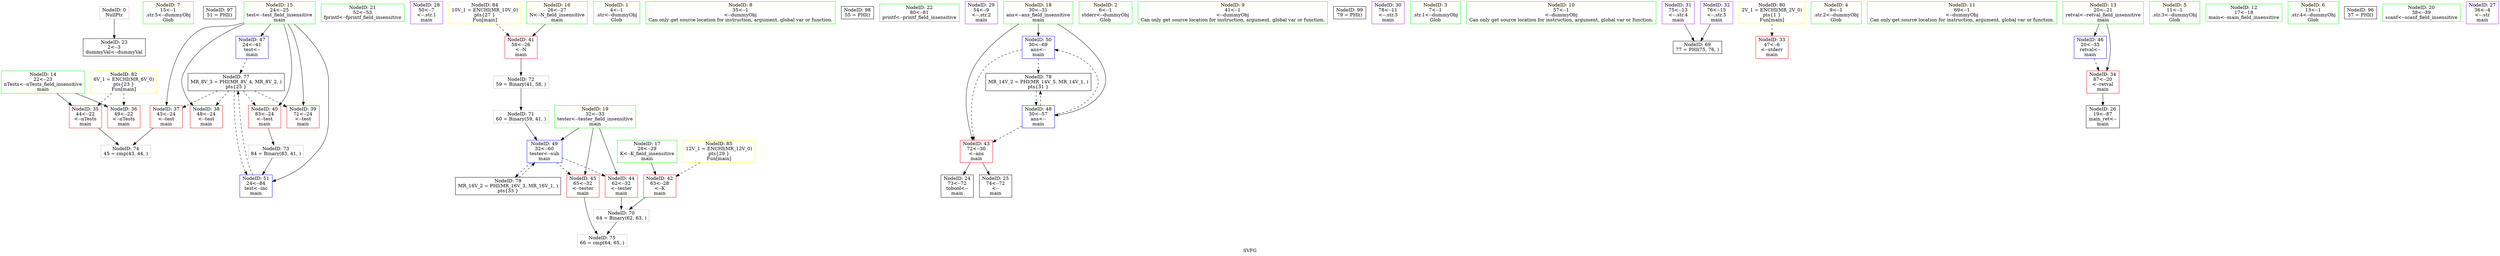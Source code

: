 digraph "SVFG" {
	label="SVFG";

	Node0x5559eb93c620 [shape=record,color=grey,label="{NodeID: 0\nNullPtr}"];
	Node0x5559eb93c620 -> Node0x5559eb94fa60[style=solid];
	Node0x5559eb94e590 [shape=record,color=green,label="{NodeID: 7\n15\<--1\n.str.5\<--dummyObj\nGlob }"];
	Node0x5559eb95cc50 [shape=record,color=black,label="{NodeID: 97\n51 = PHI()\n}"];
	Node0x5559eb94f280 [shape=record,color=green,label="{NodeID: 14\n22\<--23\nnTests\<--nTests_field_insensitive\nmain\n}"];
	Node0x5559eb94f280 -> Node0x5559eb950450[style=solid];
	Node0x5559eb94f280 -> Node0x5559eb950520[style=solid];
	Node0x5559eb94f860 [shape=record,color=green,label="{NodeID: 21\n52\<--53\nfprintf\<--fprintf_field_insensitive\n}"];
	Node0x5559eb94fea0 [shape=record,color=purple,label="{NodeID: 28\n50\<--7\n\<--.str.1\nmain\n}"];
	Node0x5559eb950450 [shape=record,color=red,label="{NodeID: 35\n44\<--22\n\<--nTests\nmain\n}"];
	Node0x5559eb950450 -> Node0x5559eb953aa0[style=solid];
	Node0x5559eb950a00 [shape=record,color=red,label="{NodeID: 42\n63\<--28\n\<--K\nmain\n}"];
	Node0x5559eb950a00 -> Node0x5559eb9534a0[style=solid];
	Node0x5559eb9517c0 [shape=record,color=blue,label="{NodeID: 49\n32\<--60\ntester\<--sub\nmain\n}"];
	Node0x5559eb9517c0 -> Node0x5559eb950ba0[style=dashed];
	Node0x5559eb9517c0 -> Node0x5559eb950c70[style=dashed];
	Node0x5559eb9517c0 -> Node0x5559eb956ea0[style=dashed];
	Node0x5559eb9534a0 [shape=record,color=grey,label="{NodeID: 70\n64 = Binary(62, 63, )\n}"];
	Node0x5559eb9534a0 -> Node0x5559eb953c20[style=solid];
	Node0x5559eb9564a0 [shape=record,color=black,label="{NodeID: 77\nMR_8V_3 = PHI(MR_8V_4, MR_8V_2, )\npts\{25 \}\n}"];
	Node0x5559eb9564a0 -> Node0x5559eb9505f0[style=dashed];
	Node0x5559eb9564a0 -> Node0x5559eb9506c0[style=dashed];
	Node0x5559eb9564a0 -> Node0x5559eb950790[style=dashed];
	Node0x5559eb9564a0 -> Node0x5559eb950860[style=dashed];
	Node0x5559eb9564a0 -> Node0x5559eb951960[style=dashed];
	Node0x5559eb958160 [shape=record,color=yellow,style=double,label="{NodeID: 84\n10V_1 = ENCHI(MR_10V_0)\npts\{27 \}\nFun[main]}"];
	Node0x5559eb958160 -> Node0x5559eb950930[style=dashed];
	Node0x5559eb94e130 [shape=record,color=green,label="{NodeID: 1\n4\<--1\n.str\<--dummyObj\nGlob }"];
	Node0x5559eb94e620 [shape=record,color=green,label="{NodeID: 8\n35\<--1\n\<--dummyObj\nCan only get source location for instruction, argument, global var or function.}"];
	Node0x5559eb95cd50 [shape=record,color=black,label="{NodeID: 98\n55 = PHI()\n}"];
	Node0x5559eb94f350 [shape=record,color=green,label="{NodeID: 15\n24\<--25\ntest\<--test_field_insensitive\nmain\n}"];
	Node0x5559eb94f350 -> Node0x5559eb9505f0[style=solid];
	Node0x5559eb94f350 -> Node0x5559eb9506c0[style=solid];
	Node0x5559eb94f350 -> Node0x5559eb950790[style=solid];
	Node0x5559eb94f350 -> Node0x5559eb950860[style=solid];
	Node0x5559eb94f350 -> Node0x5559eb950e10[style=solid];
	Node0x5559eb94f350 -> Node0x5559eb951960[style=solid];
	Node0x5559eb94f960 [shape=record,color=green,label="{NodeID: 22\n80\<--81\nprintf\<--printf_field_insensitive\n}"];
	Node0x5559eb94ff70 [shape=record,color=purple,label="{NodeID: 29\n54\<--9\n\<--.str.2\nmain\n}"];
	Node0x5559eb950520 [shape=record,color=red,label="{NodeID: 36\n49\<--22\n\<--nTests\nmain\n}"];
	Node0x5559eb950ad0 [shape=record,color=red,label="{NodeID: 43\n72\<--30\n\<--ans\nmain\n}"];
	Node0x5559eb950ad0 -> Node0x5559eb94fb60[style=solid];
	Node0x5559eb950ad0 -> Node0x5559eb94fc30[style=solid];
	Node0x5559eb951890 [shape=record,color=blue,label="{NodeID: 50\n30\<--69\nans\<--\nmain\n}"];
	Node0x5559eb951890 -> Node0x5559eb950ad0[style=dashed];
	Node0x5559eb951890 -> Node0x5559eb9569a0[style=dashed];
	Node0x5559eb953620 [shape=record,color=grey,label="{NodeID: 71\n60 = Binary(59, 41, )\n}"];
	Node0x5559eb953620 -> Node0x5559eb9517c0[style=solid];
	Node0x5559eb9569a0 [shape=record,color=black,label="{NodeID: 78\nMR_14V_2 = PHI(MR_14V_5, MR_14V_1, )\npts\{31 \}\n}"];
	Node0x5559eb9569a0 -> Node0x5559eb9516f0[style=dashed];
	Node0x5559eb958240 [shape=record,color=yellow,style=double,label="{NodeID: 85\n12V_1 = ENCHI(MR_12V_0)\npts\{29 \}\nFun[main]}"];
	Node0x5559eb958240 -> Node0x5559eb950a00[style=dashed];
	Node0x5559eb94e1c0 [shape=record,color=green,label="{NodeID: 2\n6\<--1\nstderr\<--dummyObj\nGlob }"];
	Node0x5559eb94ee60 [shape=record,color=green,label="{NodeID: 9\n41\<--1\n\<--dummyObj\nCan only get source location for instruction, argument, global var or function.}"];
	Node0x5559eb95ce50 [shape=record,color=black,label="{NodeID: 99\n79 = PHI()\n}"];
	Node0x5559eb94f420 [shape=record,color=green,label="{NodeID: 16\n26\<--27\nN\<--N_field_insensitive\nmain\n}"];
	Node0x5559eb94f420 -> Node0x5559eb950930[style=solid];
	Node0x5559eb94fa60 [shape=record,color=black,label="{NodeID: 23\n2\<--3\ndummyVal\<--dummyVal\n}"];
	Node0x5559eb950040 [shape=record,color=purple,label="{NodeID: 30\n78\<--11\n\<--.str.3\nmain\n}"];
	Node0x5559eb9505f0 [shape=record,color=red,label="{NodeID: 37\n43\<--24\n\<--test\nmain\n}"];
	Node0x5559eb9505f0 -> Node0x5559eb953aa0[style=solid];
	Node0x5559eb950ba0 [shape=record,color=red,label="{NodeID: 44\n62\<--32\n\<--tester\nmain\n}"];
	Node0x5559eb950ba0 -> Node0x5559eb9534a0[style=solid];
	Node0x5559eb951960 [shape=record,color=blue,label="{NodeID: 51\n24\<--84\ntest\<--inc\nmain\n}"];
	Node0x5559eb951960 -> Node0x5559eb9564a0[style=dashed];
	Node0x5559eb9537a0 [shape=record,color=grey,label="{NodeID: 72\n59 = Binary(41, 58, )\n}"];
	Node0x5559eb9537a0 -> Node0x5559eb953620[style=solid];
	Node0x5559eb956ea0 [shape=record,color=black,label="{NodeID: 79\nMR_16V_2 = PHI(MR_16V_3, MR_16V_1, )\npts\{33 \}\n}"];
	Node0x5559eb956ea0 -> Node0x5559eb9517c0[style=dashed];
	Node0x5559eb93d7c0 [shape=record,color=green,label="{NodeID: 3\n7\<--1\n.str.1\<--dummyObj\nGlob }"];
	Node0x5559eb94eef0 [shape=record,color=green,label="{NodeID: 10\n57\<--1\n\<--dummyObj\nCan only get source location for instruction, argument, global var or function.}"];
	Node0x5559eb94f4f0 [shape=record,color=green,label="{NodeID: 17\n28\<--29\nK\<--K_field_insensitive\nmain\n}"];
	Node0x5559eb94f4f0 -> Node0x5559eb950a00[style=solid];
	Node0x5559eb94fb60 [shape=record,color=black,label="{NodeID: 24\n73\<--72\ntobool\<--\nmain\n}"];
	Node0x5559eb950110 [shape=record,color=purple,label="{NodeID: 31\n75\<--13\n\<--.str.4\nmain\n}"];
	Node0x5559eb950110 -> Node0x5559eb952f00[style=solid];
	Node0x5559eb9506c0 [shape=record,color=red,label="{NodeID: 38\n48\<--24\n\<--test\nmain\n}"];
	Node0x5559eb950c70 [shape=record,color=red,label="{NodeID: 45\n65\<--32\n\<--tester\nmain\n}"];
	Node0x5559eb950c70 -> Node0x5559eb953c20[style=solid];
	Node0x5559eb953920 [shape=record,color=grey,label="{NodeID: 73\n84 = Binary(83, 41, )\n}"];
	Node0x5559eb953920 -> Node0x5559eb951960[style=solid];
	Node0x5559eb9573a0 [shape=record,color=yellow,style=double,label="{NodeID: 80\n2V_1 = ENCHI(MR_2V_0)\npts\{1 \}\nFun[main]}"];
	Node0x5559eb9573a0 -> Node0x5559eb9502b0[style=dashed];
	Node0x5559eb93d850 [shape=record,color=green,label="{NodeID: 4\n9\<--1\n.str.2\<--dummyObj\nGlob }"];
	Node0x5559eb94efb0 [shape=record,color=green,label="{NodeID: 11\n69\<--1\n\<--dummyObj\nCan only get source location for instruction, argument, global var or function.}"];
	Node0x5559eb94f5c0 [shape=record,color=green,label="{NodeID: 18\n30\<--31\nans\<--ans_field_insensitive\nmain\n}"];
	Node0x5559eb94f5c0 -> Node0x5559eb950ad0[style=solid];
	Node0x5559eb94f5c0 -> Node0x5559eb9516f0[style=solid];
	Node0x5559eb94f5c0 -> Node0x5559eb951890[style=solid];
	Node0x5559eb94fc30 [shape=record,color=black,label="{NodeID: 25\n74\<--72\n\<--\nmain\n}"];
	Node0x5559eb9501e0 [shape=record,color=purple,label="{NodeID: 32\n76\<--15\n\<--.str.5\nmain\n}"];
	Node0x5559eb9501e0 -> Node0x5559eb952f00[style=solid];
	Node0x5559eb950790 [shape=record,color=red,label="{NodeID: 39\n71\<--24\n\<--test\nmain\n}"];
	Node0x5559eb950d40 [shape=record,color=blue,label="{NodeID: 46\n20\<--35\nretval\<--\nmain\n}"];
	Node0x5559eb950d40 -> Node0x5559eb950380[style=dashed];
	Node0x5559eb953aa0 [shape=record,color=grey,label="{NodeID: 74\n45 = cmp(43, 44, )\n}"];
	Node0x5559eb94e470 [shape=record,color=green,label="{NodeID: 5\n11\<--1\n.str.3\<--dummyObj\nGlob }"];
	Node0x5559eb94f0b0 [shape=record,color=green,label="{NodeID: 12\n17\<--18\nmain\<--main_field_insensitive\n}"];
	Node0x5559eb94f690 [shape=record,color=green,label="{NodeID: 19\n32\<--33\ntester\<--tester_field_insensitive\nmain\n}"];
	Node0x5559eb94f690 -> Node0x5559eb950ba0[style=solid];
	Node0x5559eb94f690 -> Node0x5559eb950c70[style=solid];
	Node0x5559eb94f690 -> Node0x5559eb9517c0[style=solid];
	Node0x5559eb94fd00 [shape=record,color=black,label="{NodeID: 26\n19\<--87\nmain_ret\<--\nmain\n}"];
	Node0x5559eb9502b0 [shape=record,color=red,label="{NodeID: 33\n47\<--6\n\<--stderr\nmain\n}"];
	Node0x5559eb950860 [shape=record,color=red,label="{NodeID: 40\n83\<--24\n\<--test\nmain\n}"];
	Node0x5559eb950860 -> Node0x5559eb953920[style=solid];
	Node0x5559eb950e10 [shape=record,color=blue,label="{NodeID: 47\n24\<--41\ntest\<--\nmain\n}"];
	Node0x5559eb950e10 -> Node0x5559eb9564a0[style=dashed];
	Node0x5559eb953c20 [shape=record,color=grey,label="{NodeID: 75\n66 = cmp(64, 65, )\n}"];
	Node0x5559eb957fa0 [shape=record,color=yellow,style=double,label="{NodeID: 82\n6V_1 = ENCHI(MR_6V_0)\npts\{23 \}\nFun[main]}"];
	Node0x5559eb957fa0 -> Node0x5559eb950450[style=dashed];
	Node0x5559eb957fa0 -> Node0x5559eb950520[style=dashed];
	Node0x5559eb94e500 [shape=record,color=green,label="{NodeID: 6\n13\<--1\n.str.4\<--dummyObj\nGlob }"];
	Node0x5559eb95cb50 [shape=record,color=black,label="{NodeID: 96\n37 = PHI()\n}"];
	Node0x5559eb94f1b0 [shape=record,color=green,label="{NodeID: 13\n20\<--21\nretval\<--retval_field_insensitive\nmain\n}"];
	Node0x5559eb94f1b0 -> Node0x5559eb950380[style=solid];
	Node0x5559eb94f1b0 -> Node0x5559eb950d40[style=solid];
	Node0x5559eb94f760 [shape=record,color=green,label="{NodeID: 20\n38\<--39\nscanf\<--scanf_field_insensitive\n}"];
	Node0x5559eb94fdd0 [shape=record,color=purple,label="{NodeID: 27\n36\<--4\n\<--.str\nmain\n}"];
	Node0x5559eb950380 [shape=record,color=red,label="{NodeID: 34\n87\<--20\n\<--retval\nmain\n}"];
	Node0x5559eb950380 -> Node0x5559eb94fd00[style=solid];
	Node0x5559eb950930 [shape=record,color=red,label="{NodeID: 41\n58\<--26\n\<--N\nmain\n}"];
	Node0x5559eb950930 -> Node0x5559eb9537a0[style=solid];
	Node0x5559eb9516f0 [shape=record,color=blue,label="{NodeID: 48\n30\<--57\nans\<--\nmain\n}"];
	Node0x5559eb9516f0 -> Node0x5559eb950ad0[style=dashed];
	Node0x5559eb9516f0 -> Node0x5559eb951890[style=dashed];
	Node0x5559eb9516f0 -> Node0x5559eb9569a0[style=dashed];
	Node0x5559eb952f00 [shape=record,color=black,label="{NodeID: 69\n77 = PHI(75, 76, )\n}"];
}
